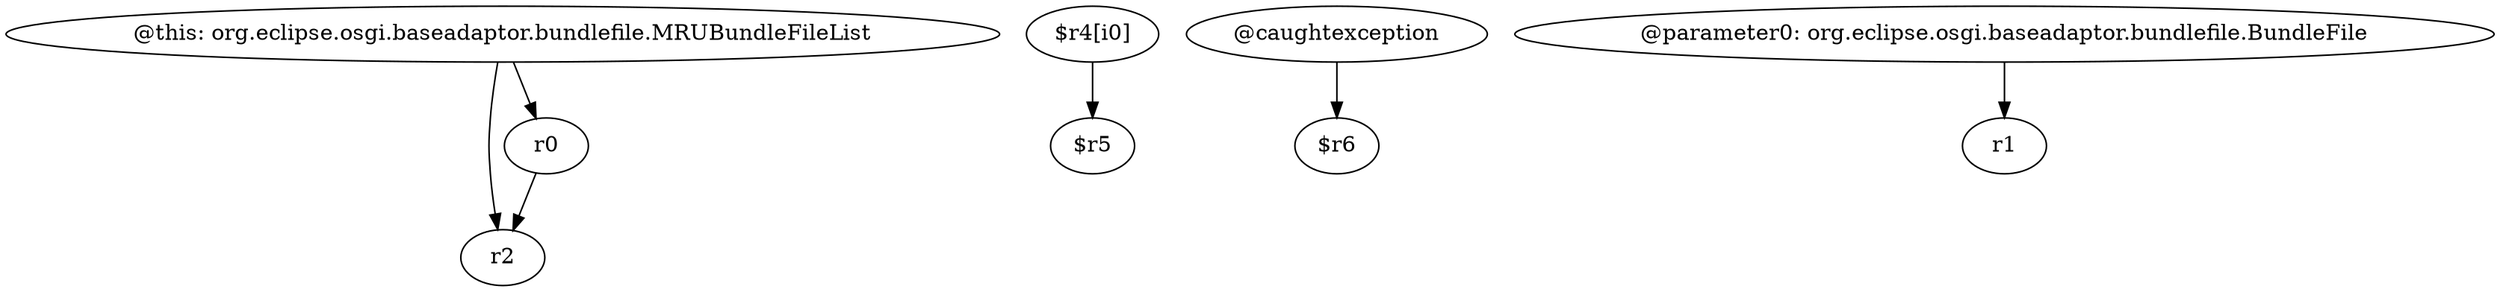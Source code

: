 digraph g {
0[label="@this: org.eclipse.osgi.baseadaptor.bundlefile.MRUBundleFileList"]
1[label="r2"]
0->1[label=""]
2[label="r0"]
2->1[label=""]
3[label="$r4[i0]"]
4[label="$r5"]
3->4[label=""]
0->2[label=""]
5[label="@caughtexception"]
6[label="$r6"]
5->6[label=""]
7[label="@parameter0: org.eclipse.osgi.baseadaptor.bundlefile.BundleFile"]
8[label="r1"]
7->8[label=""]
}